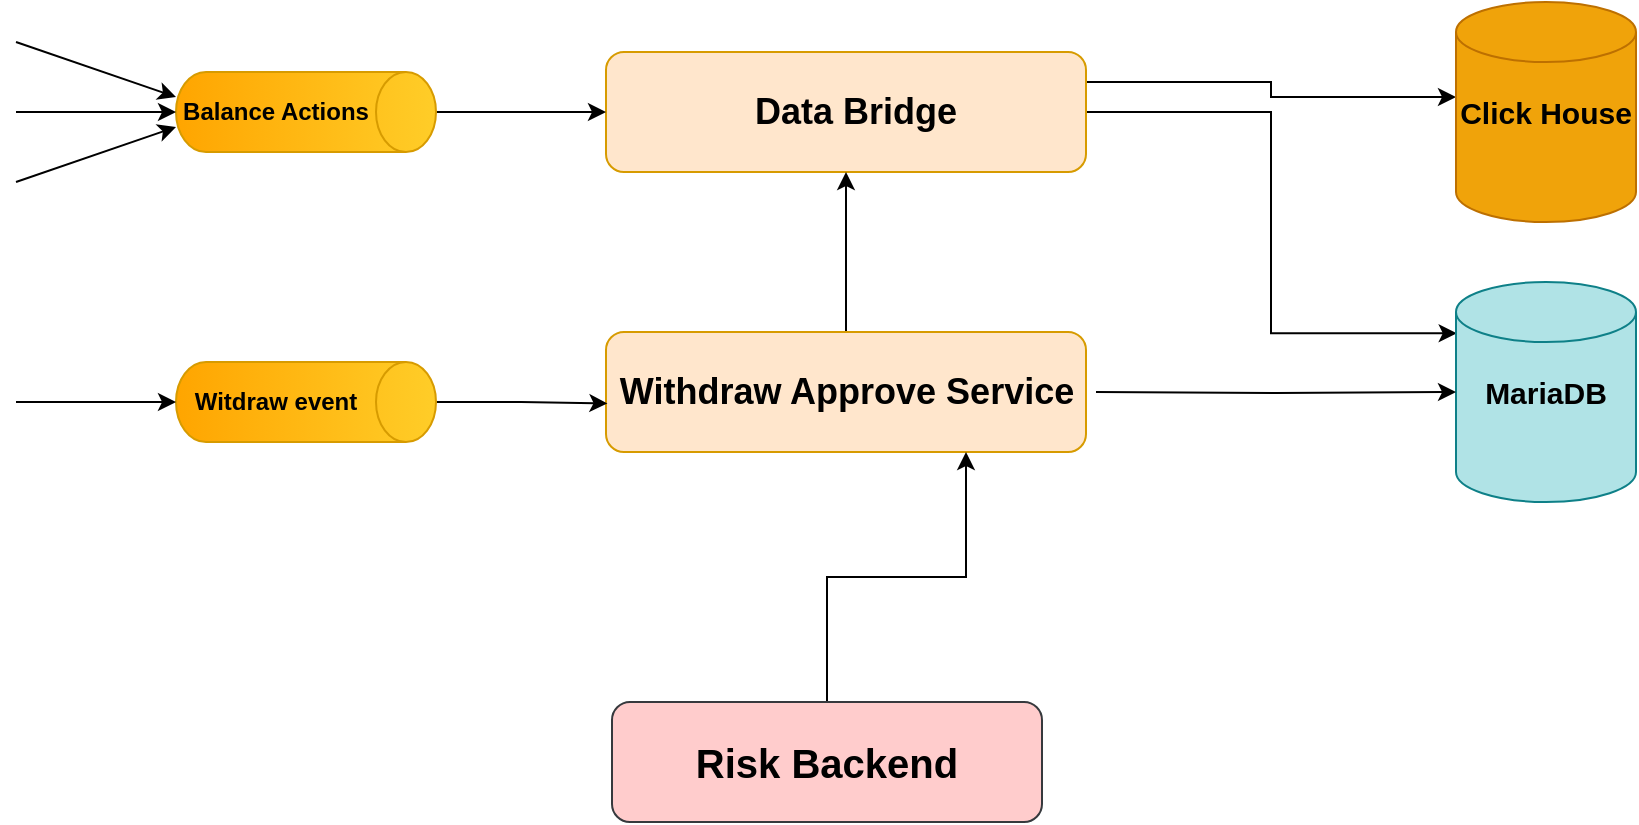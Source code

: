 <mxfile version="21.2.0" type="github">
  <diagram name="Page-1" id="rpqFHuuSEjrriumWxegb">
    <mxGraphModel dx="1235" dy="684" grid="1" gridSize="10" guides="1" tooltips="1" connect="1" arrows="1" fold="1" page="1" pageScale="1" pageWidth="850" pageHeight="1100" math="0" shadow="0">
      <root>
        <mxCell id="0" />
        <mxCell id="1" parent="0" />
        <mxCell id="G95UbHD1Zl7umgouyRme-18" style="edgeStyle=orthogonalEdgeStyle;rounded=0;orthogonalLoop=1;jettySize=auto;html=1;exitX=1;exitY=0.5;exitDx=0;exitDy=0;entryX=0.004;entryY=0.233;entryDx=0;entryDy=0;entryPerimeter=0;" edge="1" parent="1" source="G95UbHD1Zl7umgouyRme-1" target="G95UbHD1Zl7umgouyRme-5">
          <mxGeometry relative="1" as="geometry" />
        </mxCell>
        <mxCell id="G95UbHD1Zl7umgouyRme-19" style="edgeStyle=orthogonalEdgeStyle;rounded=0;orthogonalLoop=1;jettySize=auto;html=1;exitX=1;exitY=0.25;exitDx=0;exitDy=0;entryX=0;entryY=0.25;entryDx=0;entryDy=0;" edge="1" parent="1" source="G95UbHD1Zl7umgouyRme-1" target="G95UbHD1Zl7umgouyRme-4">
          <mxGeometry relative="1" as="geometry" />
        </mxCell>
        <mxCell id="G95UbHD1Zl7umgouyRme-1" value="" style="rounded=1;whiteSpace=wrap;html=1;fillColor=#ffe6cc;strokeColor=#d79b00;" vertex="1" parent="1">
          <mxGeometry x="305" y="45" width="240" height="60" as="geometry" />
        </mxCell>
        <mxCell id="G95UbHD1Zl7umgouyRme-2" value="&lt;b&gt;&lt;font style=&quot;font-size: 18px;&quot;&gt;Data Bridge&lt;/font&gt;&lt;/b&gt;" style="text;html=1;strokeColor=none;fillColor=none;align=center;verticalAlign=middle;whiteSpace=wrap;rounded=0;" vertex="1" parent="1">
          <mxGeometry x="365" y="60" width="130" height="30" as="geometry" />
        </mxCell>
        <mxCell id="G95UbHD1Zl7umgouyRme-3" value="" style="shape=cylinder3;whiteSpace=wrap;html=1;boundedLbl=1;backgroundOutline=1;size=15;fillColor=#f0a30a;fontColor=#000000;strokeColor=#BD7000;" vertex="1" parent="1">
          <mxGeometry x="730" y="20" width="90" height="110" as="geometry" />
        </mxCell>
        <mxCell id="G95UbHD1Zl7umgouyRme-4" value="&lt;font style=&quot;font-size: 15px;&quot;&gt;&lt;b&gt;Click House&lt;/b&gt;&lt;/font&gt;" style="text;html=1;strokeColor=none;fillColor=none;align=center;verticalAlign=middle;whiteSpace=wrap;rounded=0;" vertex="1" parent="1">
          <mxGeometry x="730" y="60" width="90" height="30" as="geometry" />
        </mxCell>
        <mxCell id="G95UbHD1Zl7umgouyRme-5" value="" style="shape=cylinder3;whiteSpace=wrap;html=1;boundedLbl=1;backgroundOutline=1;size=15;fillColor=#b0e3e6;strokeColor=#0e8088;" vertex="1" parent="1">
          <mxGeometry x="730" y="160" width="90" height="110" as="geometry" />
        </mxCell>
        <mxCell id="G95UbHD1Zl7umgouyRme-6" value="&lt;font style=&quot;font-size: 15px;&quot;&gt;&lt;b&gt;MariaDB&lt;/b&gt;&lt;/font&gt;" style="text;html=1;strokeColor=none;fillColor=none;align=center;verticalAlign=middle;whiteSpace=wrap;rounded=0;" vertex="1" parent="1">
          <mxGeometry x="730" y="200" width="90" height="30" as="geometry" />
        </mxCell>
        <mxCell id="G95UbHD1Zl7umgouyRme-16" style="edgeStyle=orthogonalEdgeStyle;rounded=0;orthogonalLoop=1;jettySize=auto;html=1;exitX=0.5;exitY=0;exitDx=0;exitDy=0;entryX=0.5;entryY=1;entryDx=0;entryDy=0;" edge="1" parent="1" source="G95UbHD1Zl7umgouyRme-7" target="G95UbHD1Zl7umgouyRme-1">
          <mxGeometry relative="1" as="geometry" />
        </mxCell>
        <mxCell id="G95UbHD1Zl7umgouyRme-7" value="" style="rounded=1;whiteSpace=wrap;html=1;fillColor=#ffe6cc;strokeColor=#d79b00;" vertex="1" parent="1">
          <mxGeometry x="305" y="185" width="240" height="60" as="geometry" />
        </mxCell>
        <mxCell id="G95UbHD1Zl7umgouyRme-17" style="edgeStyle=orthogonalEdgeStyle;rounded=0;orthogonalLoop=1;jettySize=auto;html=1;entryX=0;entryY=0.5;entryDx=0;entryDy=0;" edge="1" parent="1" target="G95UbHD1Zl7umgouyRme-6">
          <mxGeometry relative="1" as="geometry">
            <mxPoint x="550" y="215" as="sourcePoint" />
          </mxGeometry>
        </mxCell>
        <mxCell id="G95UbHD1Zl7umgouyRme-8" value="&lt;b&gt;&lt;font style=&quot;font-size: 18px;&quot;&gt;Withdraw Approve Service&lt;/font&gt;&lt;/b&gt;" style="text;html=1;strokeColor=none;fillColor=none;align=center;verticalAlign=middle;whiteSpace=wrap;rounded=0;" vertex="1" parent="1">
          <mxGeometry x="308" y="200" width="235" height="30" as="geometry" />
        </mxCell>
        <mxCell id="G95UbHD1Zl7umgouyRme-11" style="edgeStyle=orthogonalEdgeStyle;rounded=0;orthogonalLoop=1;jettySize=auto;html=1;exitX=0.5;exitY=0;exitDx=0;exitDy=0;exitPerimeter=0;entryX=0;entryY=0.5;entryDx=0;entryDy=0;" edge="1" parent="1" source="G95UbHD1Zl7umgouyRme-9" target="G95UbHD1Zl7umgouyRme-1">
          <mxGeometry relative="1" as="geometry" />
        </mxCell>
        <mxCell id="G95UbHD1Zl7umgouyRme-9" value="" style="shape=cylinder3;whiteSpace=wrap;html=1;boundedLbl=1;backgroundOutline=1;size=15;direction=south;fillColor=#ffcd28;strokeColor=#d79b00;gradientColor=#ffa500;" vertex="1" parent="1">
          <mxGeometry x="90" y="55" width="130" height="40" as="geometry" />
        </mxCell>
        <mxCell id="G95UbHD1Zl7umgouyRme-10" value="&lt;b&gt;&lt;font style=&quot;font-size: 12px;&quot;&gt;Balance Actions&lt;/font&gt;&lt;/b&gt;" style="text;html=1;strokeColor=none;fillColor=none;align=center;verticalAlign=middle;whiteSpace=wrap;rounded=0;" vertex="1" parent="1">
          <mxGeometry x="90" y="60" width="100" height="30" as="geometry" />
        </mxCell>
        <mxCell id="G95UbHD1Zl7umgouyRme-15" style="edgeStyle=orthogonalEdgeStyle;rounded=0;orthogonalLoop=1;jettySize=auto;html=1;entryX=0.003;entryY=0.595;entryDx=0;entryDy=0;entryPerimeter=0;" edge="1" parent="1" source="G95UbHD1Zl7umgouyRme-12" target="G95UbHD1Zl7umgouyRme-7">
          <mxGeometry relative="1" as="geometry" />
        </mxCell>
        <mxCell id="G95UbHD1Zl7umgouyRme-12" value="" style="shape=cylinder3;whiteSpace=wrap;html=1;boundedLbl=1;backgroundOutline=1;size=15;direction=south;fillColor=#ffcd28;strokeColor=#d79b00;gradientColor=#ffa500;" vertex="1" parent="1">
          <mxGeometry x="90" y="200" width="130" height="40" as="geometry" />
        </mxCell>
        <mxCell id="G95UbHD1Zl7umgouyRme-13" value="&lt;b&gt;&lt;font style=&quot;font-size: 12px;&quot;&gt;Witdraw event&lt;/font&gt;&lt;/b&gt;" style="text;html=1;strokeColor=none;fillColor=none;align=center;verticalAlign=middle;whiteSpace=wrap;rounded=0;" vertex="1" parent="1">
          <mxGeometry x="90" y="205" width="100" height="30" as="geometry" />
        </mxCell>
        <mxCell id="G95UbHD1Zl7umgouyRme-21" value="" style="endArrow=classic;html=1;rounded=0;entryX=0;entryY=0.75;entryDx=0;entryDy=0;" edge="1" parent="1" target="G95UbHD1Zl7umgouyRme-10">
          <mxGeometry width="50" height="50" relative="1" as="geometry">
            <mxPoint x="10" y="110" as="sourcePoint" />
            <mxPoint x="80" y="80" as="targetPoint" />
          </mxGeometry>
        </mxCell>
        <mxCell id="G95UbHD1Zl7umgouyRme-22" value="" style="endArrow=classic;html=1;rounded=0;entryX=0;entryY=0.5;entryDx=0;entryDy=0;" edge="1" parent="1" target="G95UbHD1Zl7umgouyRme-10">
          <mxGeometry width="50" height="50" relative="1" as="geometry">
            <mxPoint x="10" y="75" as="sourcePoint" />
            <mxPoint x="50" y="60" as="targetPoint" />
          </mxGeometry>
        </mxCell>
        <mxCell id="G95UbHD1Zl7umgouyRme-23" value="" style="endArrow=classic;html=1;rounded=0;entryX=0;entryY=0.25;entryDx=0;entryDy=0;" edge="1" parent="1" target="G95UbHD1Zl7umgouyRme-10">
          <mxGeometry width="50" height="50" relative="1" as="geometry">
            <mxPoint x="10" y="40" as="sourcePoint" />
            <mxPoint x="100" y="93" as="targetPoint" />
          </mxGeometry>
        </mxCell>
        <mxCell id="G95UbHD1Zl7umgouyRme-24" value="" style="endArrow=classic;html=1;rounded=0;entryX=0;entryY=0.5;entryDx=0;entryDy=0;" edge="1" parent="1" target="G95UbHD1Zl7umgouyRme-13">
          <mxGeometry width="50" height="50" relative="1" as="geometry">
            <mxPoint x="10" y="220" as="sourcePoint" />
            <mxPoint x="50" y="230" as="targetPoint" />
          </mxGeometry>
        </mxCell>
        <mxCell id="G95UbHD1Zl7umgouyRme-26" style="edgeStyle=orthogonalEdgeStyle;rounded=0;orthogonalLoop=1;jettySize=auto;html=1;entryX=0.75;entryY=1;entryDx=0;entryDy=0;" edge="1" parent="1" source="G95UbHD1Zl7umgouyRme-25" target="G95UbHD1Zl7umgouyRme-7">
          <mxGeometry relative="1" as="geometry" />
        </mxCell>
        <mxCell id="G95UbHD1Zl7umgouyRme-25" value="&lt;b style=&quot;border-color: var(--border-color);&quot;&gt;&lt;font style=&quot;border-color: var(--border-color); font-size: 20px;&quot;&gt;Risk Backend&lt;/font&gt;&lt;/b&gt;" style="rounded=1;whiteSpace=wrap;html=1;fillColor=#ffcccc;strokeColor=#36393d;" vertex="1" parent="1">
          <mxGeometry x="308" y="370" width="215" height="60" as="geometry" />
        </mxCell>
      </root>
    </mxGraphModel>
  </diagram>
</mxfile>

